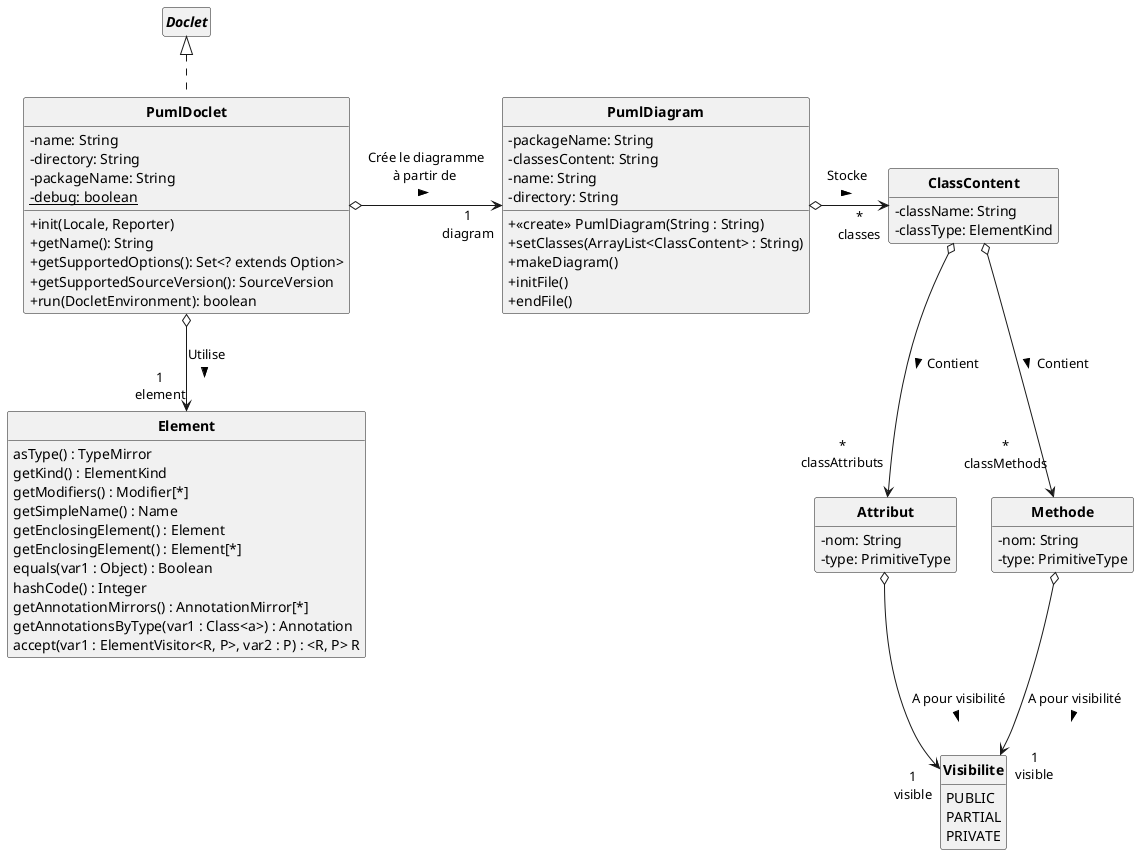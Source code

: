@startuml
'https://plantuml.com/class-diagram

skinparam style strictuml
skinparam classAttributeIconSize 0
skinparam classFontStyle Bold

hide empty members

class PumlDoclet implements Doclet{
    - name: String
    - directory: String
    - packageName: String
    - {static}debug: boolean

    + init(Locale, Reporter)
    + getName(): String
    + getSupportedOptions(): Set<? extends Option>
    + getSupportedSourceVersion(): SourceVersion
    + run(DocletEnvironment): boolean
}

class PumlDiagram {
    - packageName: String
    - classesContent: String
    - name: String
    - directory: String

    + <<create>> PumlDiagram(String : String)
    + setClasses(ArrayList<ClassContent> : String)
    + makeDiagram()
    + initFile()
    + endFile()
}

PumlDoclet o-> "1\ndiagram" PumlDiagram : Crée le diagramme\nà partir de \n >
PumlDoclet o-d-> "1\nelement" Element : Utilise \n >
PumlDiagram o-> "*\nclasses" ClassContent : Stocke \n >

class Element {
    asType() : TypeMirror
    getKind() : ElementKind
    getModifiers() : Modifier[*]
    getSimpleName() : Name
    getEnclosingElement() : Element
    getEnclosingElement() : Element[*]
    equals(var1 : Object) : Boolean
    hashCode() : Integer
    getAnnotationMirrors() : AnnotationMirror[*]
    getAnnotationsByType(var1 : Class<a>) : Annotation
    accept(var1 : ElementVisitor<R, P>, var2 : P) : <R, P> R
}

class ClassContent {
    - className: String
    - classType: ElementKind
}

class Attribut {
    - nom: String
    - type: PrimitiveType
}

class Methode {
    - nom: String
    - type: PrimitiveType
}

enum Visibilite {
    PUBLIC
    PARTIAL
    PRIVATE
}

Attribut o-d-> "1\nvisible\n" Visibilite : A pour visibilité \n >
Methode o-d-> "1\nvisible\n" Visibilite : A pour visibilité \n >
ClassContent o-d-> "*\nclassMethods\n" Methode : Contient \t >
ClassContent o-d-> "*\nclassAttributs\n" Attribut : Contient \t >


@enduml